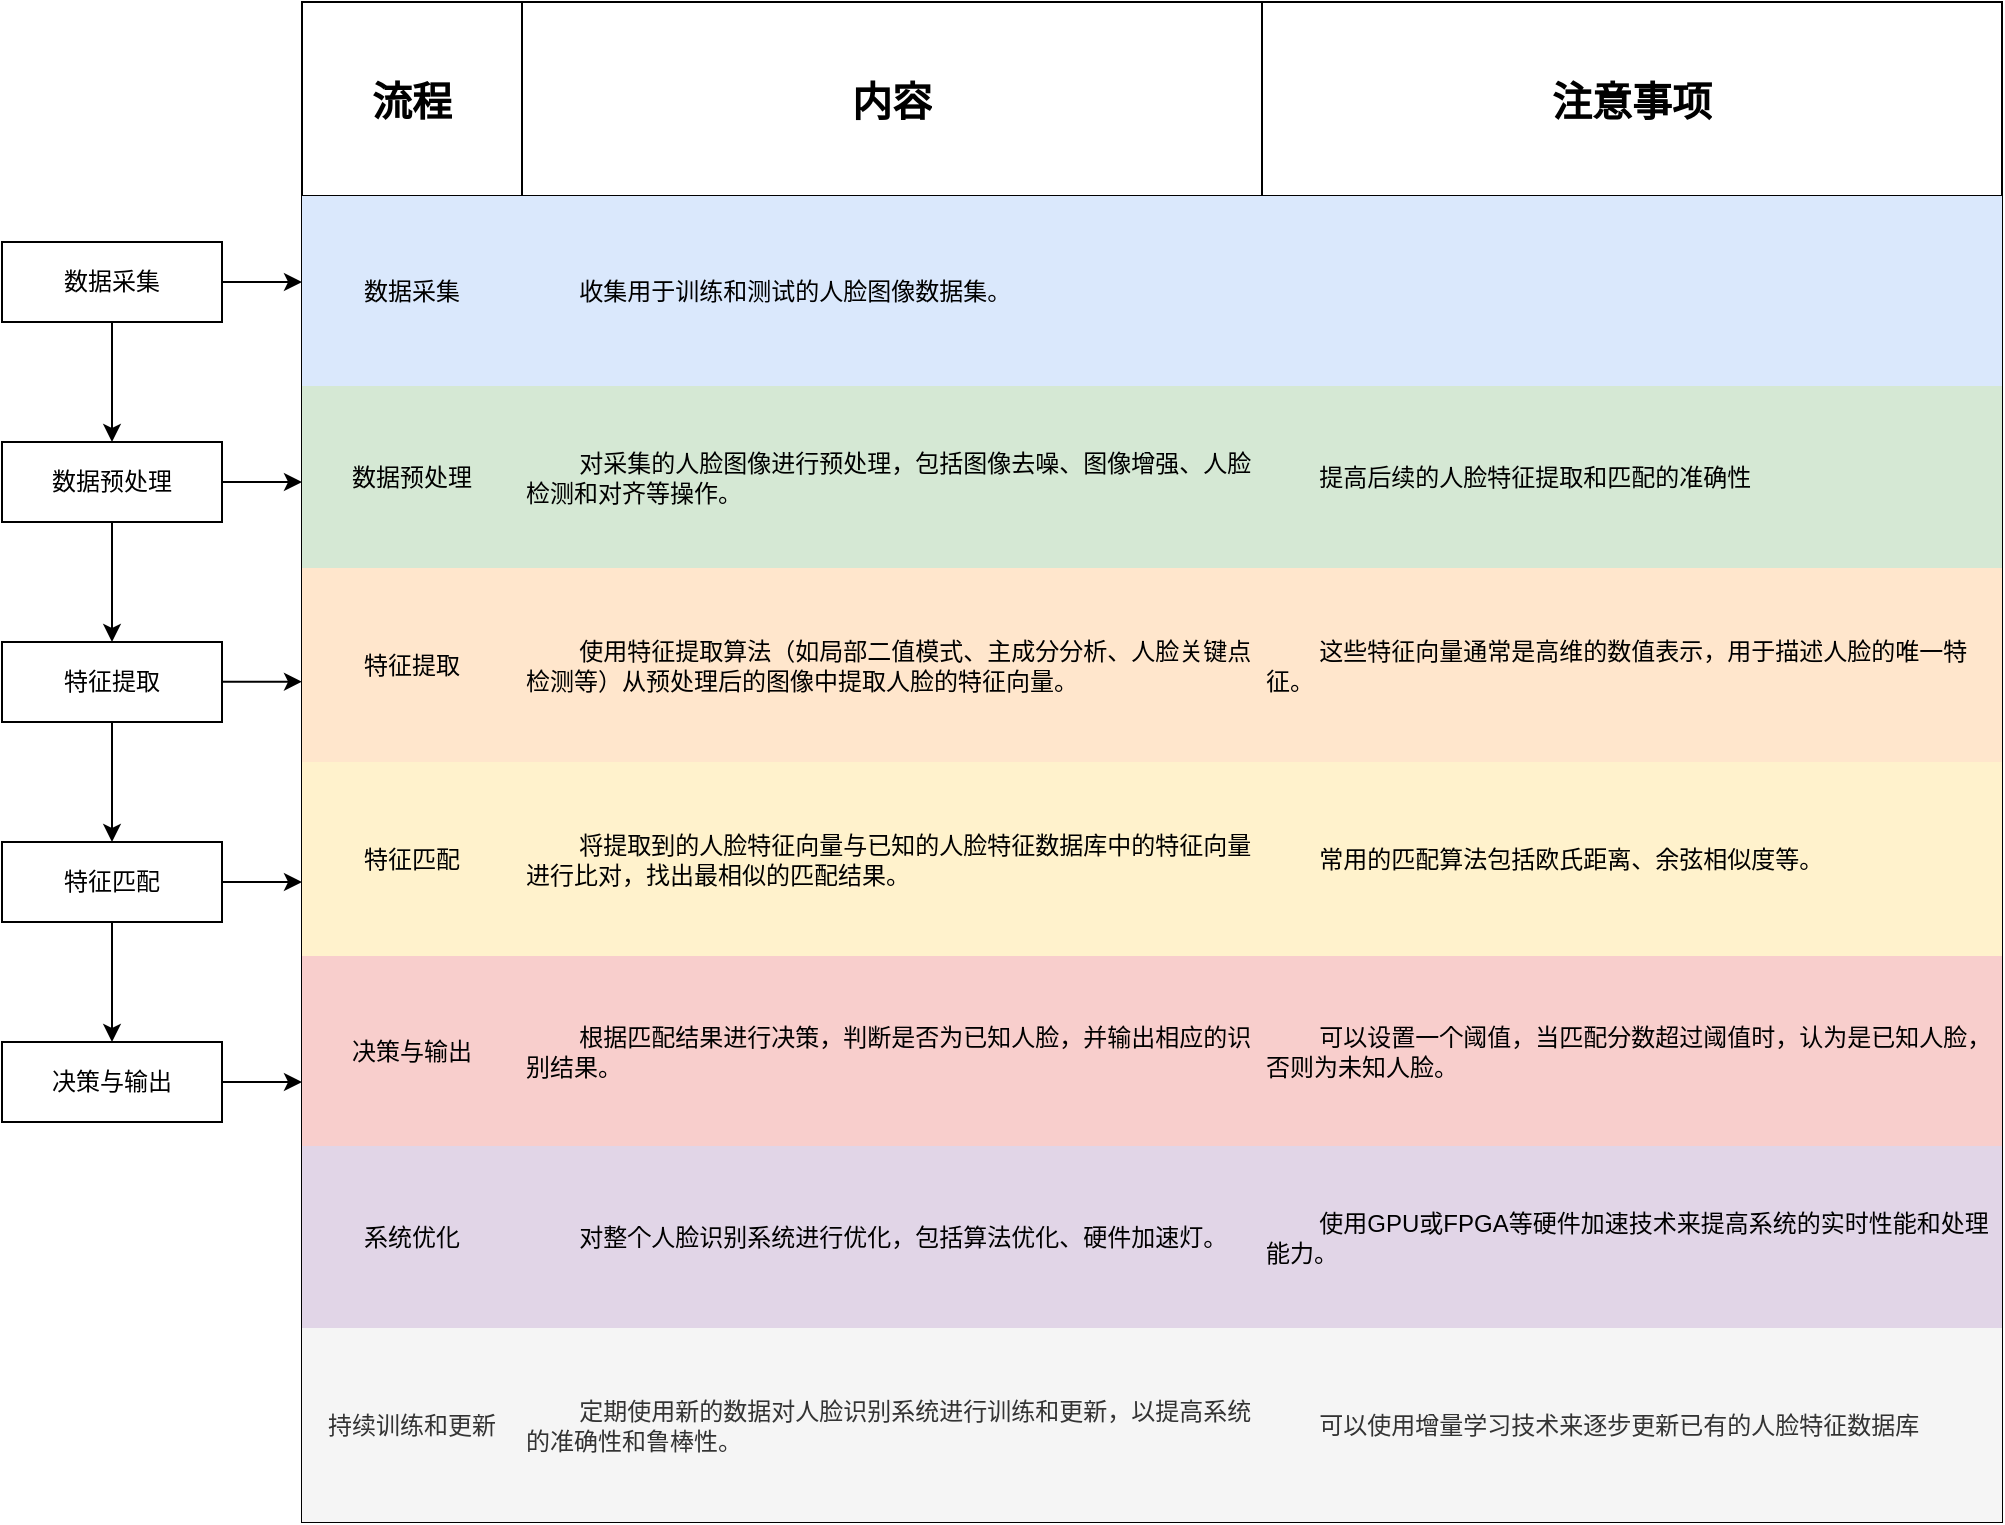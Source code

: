 <mxfile>
    <diagram id="bdO_ZmlPBn13gSDUJsdo" name="工作流程">
        <mxGraphModel dx="625" dy="579" grid="1" gridSize="10" guides="1" tooltips="1" connect="1" arrows="1" fold="1" page="1" pageScale="1" pageWidth="827" pageHeight="1169" background="none" math="0" shadow="0">
            <root>
                <mxCell id="0"/>
                <mxCell id="1" parent="0"/>
                <mxCell id="27" value="" style="shape=table;startSize=0;container=1;collapsible=0;childLayout=tableLayout;strokeWidth=1;movable=0;resizable=0;rotatable=0;deletable=0;editable=0;connectable=0;" parent="1" vertex="1">
                    <mxGeometry x="200" width="850" height="760" as="geometry"/>
                </mxCell>
                <mxCell id="28" value="" style="shape=tableRow;horizontal=0;startSize=0;swimlaneHead=0;swimlaneBody=0;top=0;left=0;bottom=0;right=0;collapsible=0;dropTarget=0;fillColor=none;points=[[0,0.5],[1,0.5]];portConstraint=eastwest;movable=0;resizable=0;rotatable=0;deletable=0;editable=0;connectable=0;" parent="27" vertex="1">
                    <mxGeometry width="850" height="97" as="geometry"/>
                </mxCell>
                <mxCell id="29" value="&lt;b&gt;&lt;font style=&quot;font-size: 20px;&quot;&gt;流程&lt;/font&gt;&lt;/b&gt;" style="shape=partialRectangle;html=1;whiteSpace=wrap;connectable=0;overflow=hidden;fillColor=none;top=0;left=0;bottom=0;right=0;pointerEvents=1;movable=0;resizable=0;rotatable=0;deletable=0;editable=0;" parent="28" vertex="1">
                    <mxGeometry width="110" height="97" as="geometry">
                        <mxRectangle width="110" height="97" as="alternateBounds"/>
                    </mxGeometry>
                </mxCell>
                <mxCell id="30" value="&lt;font style=&quot;font-size: 20px;&quot;&gt;&lt;b&gt;内容&lt;/b&gt;&lt;/font&gt;" style="shape=partialRectangle;html=1;whiteSpace=wrap;connectable=0;overflow=hidden;fillColor=none;top=0;left=0;bottom=0;right=0;pointerEvents=1;movable=0;resizable=0;rotatable=0;deletable=0;editable=0;" parent="28" vertex="1">
                    <mxGeometry x="110" width="370" height="97" as="geometry">
                        <mxRectangle width="370" height="97" as="alternateBounds"/>
                    </mxGeometry>
                </mxCell>
                <mxCell id="110" value="&lt;b&gt;&lt;font style=&quot;font-size: 20px;&quot;&gt;注意事项&lt;/font&gt;&lt;/b&gt;" style="shape=partialRectangle;html=1;whiteSpace=wrap;connectable=0;overflow=hidden;fillColor=none;top=0;left=0;bottom=0;right=0;pointerEvents=1;movable=0;resizable=0;rotatable=0;deletable=0;editable=0;" parent="28" vertex="1">
                    <mxGeometry x="480" width="370" height="97" as="geometry">
                        <mxRectangle width="370" height="97" as="alternateBounds"/>
                    </mxGeometry>
                </mxCell>
                <mxCell id="33" value="" style="shape=tableRow;horizontal=0;startSize=0;swimlaneHead=0;swimlaneBody=0;top=0;left=0;bottom=0;right=0;collapsible=0;dropTarget=0;fillColor=none;points=[[0,0.5],[1,0.5]];portConstraint=eastwest;movable=0;resizable=0;rotatable=0;deletable=0;editable=0;connectable=0;" parent="27" vertex="1">
                    <mxGeometry y="97" width="850" height="95" as="geometry"/>
                </mxCell>
                <mxCell id="34" value="数据采集" style="shape=partialRectangle;html=1;whiteSpace=wrap;connectable=0;overflow=hidden;fillColor=#dae8fc;top=0;left=0;bottom=0;right=0;pointerEvents=1;strokeColor=#6c8ebf;movable=0;resizable=0;rotatable=0;deletable=0;editable=0;" parent="33" vertex="1">
                    <mxGeometry width="110" height="95" as="geometry">
                        <mxRectangle width="110" height="95" as="alternateBounds"/>
                    </mxGeometry>
                </mxCell>
                <mxCell id="35" value="&amp;nbsp; &amp;nbsp; &amp;nbsp; &amp;nbsp; 收集用于训练和测试的人脸图像数据集。" style="shape=partialRectangle;html=1;whiteSpace=wrap;connectable=0;overflow=hidden;fillColor=#dae8fc;top=0;left=0;bottom=0;right=0;pointerEvents=1;align=left;strokeColor=#000000;strokeWidth=1;movable=0;resizable=0;rotatable=0;deletable=0;editable=0;" parent="33" vertex="1">
                    <mxGeometry x="110" width="370" height="95" as="geometry">
                        <mxRectangle width="370" height="95" as="alternateBounds"/>
                    </mxGeometry>
                </mxCell>
                <mxCell id="111" style="shape=partialRectangle;html=1;whiteSpace=wrap;connectable=0;overflow=hidden;fillColor=#dae8fc;top=0;left=0;bottom=0;right=0;pointerEvents=1;align=left;strokeColor=#6c8ebf;movable=0;resizable=0;rotatable=0;deletable=0;editable=0;" parent="33" vertex="1">
                    <mxGeometry x="480" width="370" height="95" as="geometry">
                        <mxRectangle width="370" height="95" as="alternateBounds"/>
                    </mxGeometry>
                </mxCell>
                <mxCell id="38" value="" style="shape=tableRow;horizontal=0;startSize=0;swimlaneHead=0;swimlaneBody=0;top=0;left=0;bottom=0;right=0;collapsible=0;dropTarget=0;fillColor=#d5e8d4;points=[[0,0.5],[1,0.5]];portConstraint=eastwest;strokeColor=#82b366;movable=0;resizable=0;rotatable=0;deletable=0;editable=0;connectable=0;" parent="27" vertex="1">
                    <mxGeometry y="192" width="850" height="91" as="geometry"/>
                </mxCell>
                <mxCell id="39" value="数据预处理" style="shape=partialRectangle;html=1;whiteSpace=wrap;connectable=0;overflow=hidden;fillColor=none;top=0;left=0;bottom=0;right=0;pointerEvents=1;movable=0;resizable=0;rotatable=0;deletable=0;editable=0;" parent="38" vertex="1">
                    <mxGeometry width="110" height="91" as="geometry">
                        <mxRectangle width="110" height="91" as="alternateBounds"/>
                    </mxGeometry>
                </mxCell>
                <mxCell id="40" value="&amp;nbsp; &amp;nbsp; &amp;nbsp; &amp;nbsp; 对采集的人脸图像进行预处理，包括图像去噪、图像增强、人脸检测和对齐等操作。" style="shape=partialRectangle;html=1;whiteSpace=wrap;connectable=0;overflow=hidden;fillColor=none;top=0;left=0;bottom=0;right=0;pointerEvents=1;align=left;movable=0;resizable=0;rotatable=0;deletable=0;editable=0;" parent="38" vertex="1">
                    <mxGeometry x="110" width="370" height="91" as="geometry">
                        <mxRectangle width="370" height="91" as="alternateBounds"/>
                    </mxGeometry>
                </mxCell>
                <mxCell id="112" value="&lt;div style=&quot;&quot;&gt;&lt;span style=&quot;background-color: initial;&quot;&gt;&amp;nbsp; &amp;nbsp; &amp;nbsp; &amp;nbsp; 提高后续的人脸特征提取和匹配的准确性&lt;/span&gt;&lt;/div&gt;" style="shape=partialRectangle;html=1;whiteSpace=wrap;connectable=0;overflow=hidden;fillColor=#d5e8d4;top=0;left=0;bottom=0;right=0;pointerEvents=1;align=left;strokeColor=#82b366;movable=0;resizable=0;rotatable=0;deletable=0;editable=0;" parent="38" vertex="1">
                    <mxGeometry x="480" width="370" height="91" as="geometry">
                        <mxRectangle width="370" height="91" as="alternateBounds"/>
                    </mxGeometry>
                </mxCell>
                <mxCell id="43" value="" style="shape=tableRow;horizontal=0;startSize=0;swimlaneHead=0;swimlaneBody=0;top=0;left=0;bottom=0;right=0;collapsible=0;dropTarget=0;fillColor=none;points=[[0,0.5],[1,0.5]];portConstraint=eastwest;movable=0;resizable=0;rotatable=0;deletable=0;editable=0;connectable=0;" parent="27" vertex="1">
                    <mxGeometry y="283" width="850" height="97" as="geometry"/>
                </mxCell>
                <mxCell id="44" value="特征提取" style="shape=partialRectangle;html=1;whiteSpace=wrap;connectable=0;overflow=hidden;fillColor=#ffe6cc;top=0;left=0;bottom=0;right=0;pointerEvents=1;strokeColor=#d79b00;movable=0;resizable=0;rotatable=0;deletable=0;editable=0;" parent="43" vertex="1">
                    <mxGeometry width="110" height="97" as="geometry">
                        <mxRectangle width="110" height="97" as="alternateBounds"/>
                    </mxGeometry>
                </mxCell>
                <mxCell id="45" value="&amp;nbsp; &amp;nbsp; &amp;nbsp; &amp;nbsp; 使用特征提取算法（如局部二值模式、主成分分析、人脸关键点检测等）从预处理后的图像中提取人脸的特征向量。" style="shape=partialRectangle;html=1;whiteSpace=wrap;connectable=0;overflow=hidden;fillColor=#ffe6cc;top=0;left=0;bottom=0;right=0;pointerEvents=1;align=left;strokeColor=#d79b00;movable=0;resizable=0;rotatable=0;deletable=0;editable=0;" parent="43" vertex="1">
                    <mxGeometry x="110" width="370" height="97" as="geometry">
                        <mxRectangle width="370" height="97" as="alternateBounds"/>
                    </mxGeometry>
                </mxCell>
                <mxCell id="113" value="&amp;nbsp; &amp;nbsp; &amp;nbsp; &amp;nbsp; 这些特征向量通常是高维的数值表示，用于描述人脸的唯一特征。" style="shape=partialRectangle;html=1;whiteSpace=wrap;connectable=0;overflow=hidden;fillColor=#ffe6cc;top=0;left=0;bottom=0;right=0;pointerEvents=1;align=left;strokeColor=#d79b00;movable=0;resizable=0;rotatable=0;deletable=0;editable=0;" parent="43" vertex="1">
                    <mxGeometry x="480" width="370" height="97" as="geometry">
                        <mxRectangle width="370" height="97" as="alternateBounds"/>
                    </mxGeometry>
                </mxCell>
                <mxCell id="48" value="" style="shape=tableRow;horizontal=0;startSize=0;swimlaneHead=0;swimlaneBody=0;top=0;left=0;bottom=0;right=0;collapsible=0;dropTarget=0;fillColor=none;points=[[0,0.5],[1,0.5]];portConstraint=eastwest;movable=0;resizable=0;rotatable=0;deletable=0;editable=0;connectable=0;" parent="27" vertex="1">
                    <mxGeometry y="380" width="850" height="97" as="geometry"/>
                </mxCell>
                <mxCell id="49" value="特征匹配" style="shape=partialRectangle;html=1;whiteSpace=wrap;connectable=0;overflow=hidden;fillColor=#fff2cc;top=0;left=0;bottom=0;right=0;pointerEvents=1;strokeColor=#d6b656;movable=0;resizable=0;rotatable=0;deletable=0;editable=0;" parent="48" vertex="1">
                    <mxGeometry width="110" height="97" as="geometry">
                        <mxRectangle width="110" height="97" as="alternateBounds"/>
                    </mxGeometry>
                </mxCell>
                <mxCell id="114" value="&amp;nbsp; &amp;nbsp; &amp;nbsp; &amp;nbsp; 将提取到的人脸特征向量与已知的人脸特征数据库中的特征向量进行比对，找出最相似的匹配结果。" style="shape=partialRectangle;html=1;whiteSpace=wrap;connectable=0;overflow=hidden;fillColor=#fff2cc;top=0;left=0;bottom=0;right=0;pointerEvents=1;align=left;strokeColor=#d6b656;movable=0;resizable=0;rotatable=0;deletable=0;editable=0;" parent="48" vertex="1">
                    <mxGeometry x="110" width="370" height="97" as="geometry">
                        <mxRectangle width="370" height="97" as="alternateBounds"/>
                    </mxGeometry>
                </mxCell>
                <mxCell id="50" value="&amp;nbsp; &amp;nbsp; &amp;nbsp; &amp;nbsp; 常用的匹配算法包括欧氏距离、余弦相似度等。" style="shape=partialRectangle;html=1;whiteSpace=wrap;connectable=0;overflow=hidden;fillColor=#fff2cc;top=0;left=0;bottom=0;right=0;pointerEvents=1;align=left;strokeColor=#d6b656;movable=0;resizable=0;rotatable=0;deletable=0;editable=0;" parent="48" vertex="1">
                    <mxGeometry x="480" width="370" height="97" as="geometry">
                        <mxRectangle width="370" height="97" as="alternateBounds"/>
                    </mxGeometry>
                </mxCell>
                <mxCell id="53" value="" style="shape=tableRow;horizontal=0;startSize=0;swimlaneHead=0;swimlaneBody=0;top=0;left=0;bottom=0;right=0;collapsible=0;dropTarget=0;fillColor=none;points=[[0,0.5],[1,0.5]];portConstraint=eastwest;movable=0;resizable=0;rotatable=0;deletable=0;editable=0;connectable=0;" parent="27" vertex="1">
                    <mxGeometry y="477" width="850" height="95" as="geometry"/>
                </mxCell>
                <mxCell id="54" value="决策与输出" style="shape=partialRectangle;html=1;whiteSpace=wrap;connectable=0;overflow=hidden;fillColor=#f8cecc;top=0;left=0;bottom=0;right=0;pointerEvents=1;strokeColor=#b85450;movable=0;resizable=0;rotatable=0;deletable=0;editable=0;" parent="53" vertex="1">
                    <mxGeometry width="110" height="95" as="geometry">
                        <mxRectangle width="110" height="95" as="alternateBounds"/>
                    </mxGeometry>
                </mxCell>
                <mxCell id="55" value="&amp;nbsp; &amp;nbsp; &amp;nbsp; &amp;nbsp; 根据匹配结果进行决策，判断是否为已知人脸，并输出相应的识别结果。" style="shape=partialRectangle;html=1;whiteSpace=wrap;connectable=0;overflow=hidden;fillColor=#f8cecc;top=0;left=0;bottom=0;right=0;pointerEvents=1;align=left;strokeColor=#b85450;movable=0;resizable=0;rotatable=0;deletable=0;editable=0;" parent="53" vertex="1">
                    <mxGeometry x="110" width="370" height="95" as="geometry">
                        <mxRectangle width="370" height="95" as="alternateBounds"/>
                    </mxGeometry>
                </mxCell>
                <mxCell id="115" value="&amp;nbsp; &amp;nbsp; &amp;nbsp; &amp;nbsp; 可以设置一个阈值，当匹配分数超过阈值时，认为是已知人脸，否则为未知人脸。" style="shape=partialRectangle;html=1;whiteSpace=wrap;connectable=0;overflow=hidden;fillColor=#f8cecc;top=0;left=0;bottom=0;right=0;pointerEvents=1;align=left;strokeColor=#b85450;movable=0;resizable=0;rotatable=0;deletable=0;editable=0;" parent="53" vertex="1">
                    <mxGeometry x="480" width="370" height="95" as="geometry">
                        <mxRectangle width="370" height="95" as="alternateBounds"/>
                    </mxGeometry>
                </mxCell>
                <mxCell id="58" value="" style="shape=tableRow;horizontal=0;startSize=0;swimlaneHead=0;swimlaneBody=0;top=0;left=0;bottom=0;right=0;collapsible=0;dropTarget=0;fillColor=none;points=[[0,0.5],[1,0.5]];portConstraint=eastwest;movable=0;resizable=0;rotatable=0;deletable=0;editable=0;connectable=0;" parent="27" vertex="1">
                    <mxGeometry y="572" width="850" height="91" as="geometry"/>
                </mxCell>
                <mxCell id="59" value="系统优化" style="shape=partialRectangle;html=1;whiteSpace=wrap;connectable=0;overflow=hidden;fillColor=#e1d5e7;top=0;left=0;bottom=0;right=0;pointerEvents=1;strokeColor=#9673a6;movable=0;resizable=0;rotatable=0;deletable=0;editable=0;" parent="58" vertex="1">
                    <mxGeometry width="110" height="91" as="geometry">
                        <mxRectangle width="110" height="91" as="alternateBounds"/>
                    </mxGeometry>
                </mxCell>
                <mxCell id="60" value="&amp;nbsp; &amp;nbsp; &amp;nbsp; &amp;nbsp; 对整个人脸识别系统进行优化，包括算法优化、硬件加速灯。" style="shape=partialRectangle;html=1;whiteSpace=wrap;connectable=0;overflow=hidden;fillColor=#e1d5e7;top=0;left=0;bottom=0;right=0;pointerEvents=1;align=left;strokeColor=#9673a6;movable=0;resizable=0;rotatable=0;deletable=0;editable=0;" parent="58" vertex="1">
                    <mxGeometry x="110" width="370" height="91" as="geometry">
                        <mxRectangle width="370" height="91" as="alternateBounds"/>
                    </mxGeometry>
                </mxCell>
                <mxCell id="116" value="&amp;nbsp; &amp;nbsp; &amp;nbsp; &amp;nbsp; 使用GPU或FPGA等硬件加速技术来提高系统的实时性能和处理能力。" style="shape=partialRectangle;html=1;whiteSpace=wrap;connectable=0;overflow=hidden;fillColor=#e1d5e7;top=0;left=0;bottom=0;right=0;pointerEvents=1;align=left;strokeColor=#9673a6;movable=0;resizable=0;rotatable=0;deletable=0;editable=0;" parent="58" vertex="1">
                    <mxGeometry x="480" width="370" height="91" as="geometry">
                        <mxRectangle width="370" height="91" as="alternateBounds"/>
                    </mxGeometry>
                </mxCell>
                <mxCell id="104" style="shape=tableRow;horizontal=0;startSize=0;swimlaneHead=0;swimlaneBody=0;top=0;left=0;bottom=0;right=0;collapsible=0;dropTarget=0;fillColor=none;points=[[0,0.5],[1,0.5]];portConstraint=eastwest;movable=0;resizable=0;rotatable=0;deletable=0;editable=0;connectable=0;" parent="27" vertex="1">
                    <mxGeometry y="663" width="850" height="97" as="geometry"/>
                </mxCell>
                <mxCell id="105" value="持续训练和更新" style="shape=partialRectangle;html=1;whiteSpace=wrap;connectable=0;overflow=hidden;fillColor=#f5f5f5;top=0;left=0;bottom=0;right=0;pointerEvents=1;fontColor=#333333;strokeColor=#666666;movable=0;resizable=0;rotatable=0;deletable=0;editable=0;" parent="104" vertex="1">
                    <mxGeometry width="110" height="97" as="geometry">
                        <mxRectangle width="110" height="97" as="alternateBounds"/>
                    </mxGeometry>
                </mxCell>
                <mxCell id="106" value="&amp;nbsp; &amp;nbsp; &amp;nbsp; &amp;nbsp; 定期使用新的数据对人脸识别系统进行训练和更新，以提高系统的准确性和鲁棒性。" style="shape=partialRectangle;html=1;whiteSpace=wrap;connectable=0;overflow=hidden;fillColor=#f5f5f5;top=0;left=0;bottom=0;right=0;pointerEvents=1;align=left;fontColor=#333333;strokeColor=#666666;movable=0;resizable=0;rotatable=0;deletable=0;editable=0;" parent="104" vertex="1">
                    <mxGeometry x="110" width="370" height="97" as="geometry">
                        <mxRectangle width="370" height="97" as="alternateBounds"/>
                    </mxGeometry>
                </mxCell>
                <mxCell id="117" value="&amp;nbsp; &amp;nbsp; &amp;nbsp; &amp;nbsp; 可以使用增量学习技术来逐步更新已有的人脸特征数据库" style="shape=partialRectangle;html=1;whiteSpace=wrap;connectable=0;overflow=hidden;fillColor=#f5f5f5;top=0;left=0;bottom=0;right=0;pointerEvents=1;align=left;fontColor=#333333;strokeColor=#666666;movable=0;resizable=0;rotatable=0;deletable=0;editable=0;" parent="104" vertex="1">
                    <mxGeometry x="480" width="370" height="97" as="geometry">
                        <mxRectangle width="370" height="97" as="alternateBounds"/>
                    </mxGeometry>
                </mxCell>
                <mxCell id="118" value="" style="group;movable=0;resizable=0;rotatable=0;deletable=0;editable=0;connectable=0;" parent="1" vertex="1" connectable="0">
                    <mxGeometry x="50" y="120" width="110" height="440" as="geometry"/>
                </mxCell>
                <mxCell id="2" value="数据采集" style="rounded=0;whiteSpace=wrap;html=1;movable=0;resizable=0;rotatable=0;deletable=0;editable=0;connectable=0;" parent="118" vertex="1">
                    <mxGeometry width="110" height="40" as="geometry"/>
                </mxCell>
                <mxCell id="3" value="数据预处理" style="rounded=0;whiteSpace=wrap;html=1;movable=0;resizable=0;rotatable=0;deletable=0;editable=0;connectable=0;" parent="118" vertex="1">
                    <mxGeometry y="100" width="110" height="40" as="geometry"/>
                </mxCell>
                <mxCell id="4" value="" style="edgeStyle=none;html=1;movable=0;resizable=0;rotatable=0;deletable=0;editable=0;connectable=0;" parent="118" source="2" target="3" edge="1">
                    <mxGeometry relative="1" as="geometry"/>
                </mxCell>
                <mxCell id="5" value="特征提取" style="rounded=0;whiteSpace=wrap;html=1;movable=0;resizable=0;rotatable=0;deletable=0;editable=0;connectable=0;" parent="118" vertex="1">
                    <mxGeometry y="200" width="110" height="40" as="geometry"/>
                </mxCell>
                <mxCell id="6" value="" style="edgeStyle=none;html=1;movable=0;resizable=0;rotatable=0;deletable=0;editable=0;connectable=0;" parent="118" source="3" target="5" edge="1">
                    <mxGeometry relative="1" as="geometry"/>
                </mxCell>
                <mxCell id="7" value="特征匹配" style="rounded=0;whiteSpace=wrap;html=1;movable=0;resizable=0;rotatable=0;deletable=0;editable=0;connectable=0;" parent="118" vertex="1">
                    <mxGeometry y="300" width="110" height="40" as="geometry"/>
                </mxCell>
                <mxCell id="8" value="" style="edgeStyle=none;html=1;movable=0;resizable=0;rotatable=0;deletable=0;editable=0;connectable=0;" parent="118" source="5" target="7" edge="1">
                    <mxGeometry relative="1" as="geometry"/>
                </mxCell>
                <mxCell id="9" value="决策与输出" style="rounded=0;whiteSpace=wrap;html=1;movable=0;resizable=0;rotatable=0;deletable=0;editable=0;connectable=0;" parent="118" vertex="1">
                    <mxGeometry y="400" width="110" height="40" as="geometry"/>
                </mxCell>
                <mxCell id="10" value="" style="edgeStyle=none;html=1;movable=0;resizable=0;rotatable=0;deletable=0;editable=0;connectable=0;" parent="118" source="7" target="9" edge="1">
                    <mxGeometry relative="1" as="geometry"/>
                </mxCell>
                <mxCell id="119" value="" style="endArrow=classic;html=1;entryX=0;entryY=0.453;entryDx=0;entryDy=0;entryPerimeter=0;movable=0;resizable=0;rotatable=0;deletable=0;editable=0;connectable=0;" parent="1" target="33" edge="1">
                    <mxGeometry width="50" height="50" relative="1" as="geometry">
                        <mxPoint x="160" y="140" as="sourcePoint"/>
                        <mxPoint x="210" y="90" as="targetPoint"/>
                    </mxGeometry>
                </mxCell>
                <mxCell id="120" value="" style="endArrow=classic;html=1;entryX=0;entryY=0.453;entryDx=0;entryDy=0;entryPerimeter=0;movable=0;resizable=0;rotatable=0;deletable=0;editable=0;connectable=0;" parent="1" edge="1">
                    <mxGeometry width="50" height="50" relative="1" as="geometry">
                        <mxPoint x="160" y="240" as="sourcePoint"/>
                        <mxPoint x="200" y="240.035" as="targetPoint"/>
                    </mxGeometry>
                </mxCell>
                <mxCell id="121" value="" style="endArrow=classic;html=1;entryX=0;entryY=0.453;entryDx=0;entryDy=0;entryPerimeter=0;movable=0;resizable=0;rotatable=0;deletable=0;editable=0;connectable=0;" parent="1" edge="1">
                    <mxGeometry width="50" height="50" relative="1" as="geometry">
                        <mxPoint x="160" y="339.83" as="sourcePoint"/>
                        <mxPoint x="200" y="339.865" as="targetPoint"/>
                    </mxGeometry>
                </mxCell>
                <mxCell id="122" value="" style="endArrow=classic;html=1;entryX=0;entryY=0.453;entryDx=0;entryDy=0;entryPerimeter=0;movable=0;resizable=0;rotatable=0;deletable=0;editable=0;connectable=0;" parent="1" edge="1">
                    <mxGeometry width="50" height="50" relative="1" as="geometry">
                        <mxPoint x="160" y="440.0" as="sourcePoint"/>
                        <mxPoint x="200" y="440.035" as="targetPoint"/>
                    </mxGeometry>
                </mxCell>
                <mxCell id="123" value="" style="endArrow=classic;html=1;entryX=0;entryY=0.453;entryDx=0;entryDy=0;entryPerimeter=0;movable=0;resizable=0;rotatable=0;deletable=0;editable=0;connectable=0;" parent="1" edge="1">
                    <mxGeometry width="50" height="50" relative="1" as="geometry">
                        <mxPoint x="160" y="540" as="sourcePoint"/>
                        <mxPoint x="200" y="540.035" as="targetPoint"/>
                    </mxGeometry>
                </mxCell>
            </root>
        </mxGraphModel>
    </diagram>
    <diagram id="_R_lV9YsVLnfF47VZvS_" name="原理图">
        <mxGraphModel dx="625" dy="579" grid="1" gridSize="10" guides="1" tooltips="1" connect="1" arrows="1" fold="1" page="1" pageScale="1" pageWidth="827" pageHeight="1169" math="0" shadow="0">
            <root>
                <mxCell id="0"/>
                <mxCell id="1" parent="0"/>
                <mxCell id="PQQZRL-Dx55m8A6esvLJ-10" value="" style="group;movable=0;resizable=0;rotatable=0;deletable=0;editable=0;connectable=0;" parent="1" vertex="1" connectable="0">
                    <mxGeometry x="40" width="680" height="440" as="geometry"/>
                </mxCell>
                <mxCell id="rX7PMhzwUXEM9qm4jWY1-40" value="" style="rounded=0;whiteSpace=wrap;html=1;strokeColor=#d6b656;fontFamily=Helvetica;fontSize=12;fillColor=#fff2cc;" parent="PQQZRL-Dx55m8A6esvLJ-10" vertex="1">
                    <mxGeometry x="160" width="400" height="400" as="geometry"/>
                </mxCell>
                <mxCell id="rX7PMhzwUXEM9qm4jWY1-1" value="OV5640" style="rounded=0;whiteSpace=wrap;html=1;fillColor=#d5e8d4;strokeColor=#82b366;" parent="PQQZRL-Dx55m8A6esvLJ-10" vertex="1">
                    <mxGeometry y="160" width="80" height="40" as="geometry"/>
                </mxCell>
                <mxCell id="rX7PMhzwUXEM9qm4jWY1-2" value="OV5640驱动" style="rounded=0;whiteSpace=wrap;html=1;fillColor=#f8cecc;strokeColor=#b85450;" parent="PQQZRL-Dx55m8A6esvLJ-10" vertex="1">
                    <mxGeometry x="200" y="160" width="80" height="40" as="geometry"/>
                </mxCell>
                <mxCell id="rX7PMhzwUXEM9qm4jWY1-4" value="" style="endArrow=classic;startArrow=classic;html=1;fontFamily=Helvetica;fontSize=12;fontColor=default;entryX=0;entryY=0.25;entryDx=0;entryDy=0;exitX=1;exitY=0.25;exitDx=0;exitDy=0;" parent="PQQZRL-Dx55m8A6esvLJ-10" source="rX7PMhzwUXEM9qm4jWY1-1" target="rX7PMhzwUXEM9qm4jWY1-2" edge="1">
                    <mxGeometry width="50" height="50" relative="1" as="geometry">
                        <mxPoint x="130" y="210" as="sourcePoint"/>
                        <mxPoint x="180" y="160" as="targetPoint"/>
                    </mxGeometry>
                </mxCell>
                <mxCell id="rX7PMhzwUXEM9qm4jWY1-5" value="IIC配置" style="edgeLabel;html=1;align=center;verticalAlign=middle;resizable=0;points=[];fontSize=12;fontFamily=Helvetica;fontColor=default;" parent="rX7PMhzwUXEM9qm4jWY1-4" vertex="1" connectable="0">
                    <mxGeometry x="0.17" y="1" relative="1" as="geometry">
                        <mxPoint x="-7" as="offset"/>
                    </mxGeometry>
                </mxCell>
                <mxCell id="rX7PMhzwUXEM9qm4jWY1-6" value="" style="endArrow=classic;html=1;fontFamily=Helvetica;fontSize=12;fontColor=default;exitX=1;exitY=0.75;exitDx=0;exitDy=0;entryX=0;entryY=0.75;entryDx=0;entryDy=0;" parent="PQQZRL-Dx55m8A6esvLJ-10" source="rX7PMhzwUXEM9qm4jWY1-1" target="rX7PMhzwUXEM9qm4jWY1-2" edge="1">
                    <mxGeometry width="50" height="50" relative="1" as="geometry">
                        <mxPoint x="150" y="240" as="sourcePoint"/>
                        <mxPoint x="170" y="210" as="targetPoint"/>
                    </mxGeometry>
                </mxCell>
                <mxCell id="rX7PMhzwUXEM9qm4jWY1-7" value="图像数据" style="edgeLabel;html=1;align=center;verticalAlign=middle;resizable=0;points=[];fontSize=12;fontFamily=Helvetica;fontColor=default;" parent="rX7PMhzwUXEM9qm4jWY1-6" vertex="1" connectable="0">
                    <mxGeometry x="0.21" y="1" relative="1" as="geometry">
                        <mxPoint x="-9" as="offset"/>
                    </mxGeometry>
                </mxCell>
                <mxCell id="rX7PMhzwUXEM9qm4jWY1-8" value="时钟模块" style="rounded=0;whiteSpace=wrap;html=1;" parent="PQQZRL-Dx55m8A6esvLJ-10" vertex="1">
                    <mxGeometry x="320" y="40" width="80" height="40" as="geometry"/>
                </mxCell>
                <mxCell id="rX7PMhzwUXEM9qm4jWY1-10" value="" style="endArrow=classic;html=1;fontFamily=Helvetica;fontSize=12;fontColor=default;entryX=0.5;entryY=0;entryDx=0;entryDy=0;fillColor=#dae8fc;strokeColor=#6c8ebf;" parent="PQQZRL-Dx55m8A6esvLJ-10" target="rX7PMhzwUXEM9qm4jWY1-2" edge="1">
                    <mxGeometry width="50" height="50" relative="1" as="geometry">
                        <mxPoint x="240" y="120" as="sourcePoint"/>
                        <mxPoint x="290" y="90" as="targetPoint"/>
                    </mxGeometry>
                </mxCell>
                <mxCell id="rX7PMhzwUXEM9qm4jWY1-11" value="图像分辨率设置模块" style="rounded=0;whiteSpace=wrap;html=1;" parent="PQQZRL-Dx55m8A6esvLJ-10" vertex="1">
                    <mxGeometry x="200" y="320" width="80" height="40" as="geometry"/>
                </mxCell>
                <mxCell id="rX7PMhzwUXEM9qm4jWY1-13" value="" style="endArrow=classic;html=1;fontFamily=Helvetica;fontSize=12;fontColor=default;entryX=0.25;entryY=1;entryDx=0;entryDy=0;exitX=0.25;exitY=0;exitDx=0;exitDy=0;" parent="PQQZRL-Dx55m8A6esvLJ-10" source="rX7PMhzwUXEM9qm4jWY1-11" target="rX7PMhzwUXEM9qm4jWY1-2" edge="1">
                    <mxGeometry width="50" height="50" relative="1" as="geometry">
                        <mxPoint x="180" y="440" as="sourcePoint"/>
                        <mxPoint x="230" y="390" as="targetPoint"/>
                    </mxGeometry>
                </mxCell>
                <mxCell id="rX7PMhzwUXEM9qm4jWY1-14" value="DDR3控制器" style="rounded=0;whiteSpace=wrap;html=1;" parent="PQQZRL-Dx55m8A6esvLJ-10" vertex="1">
                    <mxGeometry x="440" y="320" width="80" height="40" as="geometry"/>
                </mxCell>
                <mxCell id="rX7PMhzwUXEM9qm4jWY1-17" value="" style="endArrow=none;html=1;fontFamily=Helvetica;fontSize=12;fontColor=default;entryX=0.25;entryY=1;entryDx=0;entryDy=0;strokeColor=#6c8ebf;fillColor=#dae8fc;" parent="PQQZRL-Dx55m8A6esvLJ-10" target="rX7PMhzwUXEM9qm4jWY1-8" edge="1">
                    <mxGeometry width="50" height="50" relative="1" as="geometry">
                        <mxPoint x="340" y="330" as="sourcePoint"/>
                        <mxPoint x="390" y="110" as="targetPoint"/>
                    </mxGeometry>
                </mxCell>
                <mxCell id="rX7PMhzwUXEM9qm4jWY1-29" value="50M" style="edgeLabel;html=1;align=center;verticalAlign=middle;resizable=0;points=[];fontSize=12;fontFamily=Helvetica;fontColor=#004C99;" parent="rX7PMhzwUXEM9qm4jWY1-17" vertex="1" connectable="0">
                    <mxGeometry x="0.83" relative="1" as="geometry">
                        <mxPoint y="22" as="offset"/>
                    </mxGeometry>
                </mxCell>
                <mxCell id="rX7PMhzwUXEM9qm4jWY1-18" value="" style="endArrow=none;html=1;fontFamily=Helvetica;fontSize=12;fontColor=default;fillColor=#dae8fc;strokeColor=#6c8ebf;" parent="PQQZRL-Dx55m8A6esvLJ-10" edge="1">
                    <mxGeometry width="50" height="50" relative="1" as="geometry">
                        <mxPoint x="240" y="120" as="sourcePoint"/>
                        <mxPoint x="340" y="120" as="targetPoint"/>
                    </mxGeometry>
                </mxCell>
                <mxCell id="rX7PMhzwUXEM9qm4jWY1-19" value="" style="endArrow=classic;html=1;fontFamily=Helvetica;fontSize=12;fontColor=default;exitX=1;exitY=0.75;exitDx=0;exitDy=0;entryX=0;entryY=0.75;entryDx=0;entryDy=0;" parent="PQQZRL-Dx55m8A6esvLJ-10" source="rX7PMhzwUXEM9qm4jWY1-11" target="rX7PMhzwUXEM9qm4jWY1-14" edge="1">
                    <mxGeometry width="50" height="50" relative="1" as="geometry">
                        <mxPoint x="290" y="380" as="sourcePoint"/>
                        <mxPoint x="340" y="330" as="targetPoint"/>
                    </mxGeometry>
                </mxCell>
                <mxCell id="rX7PMhzwUXEM9qm4jWY1-26" value="分辨率" style="edgeLabel;html=1;align=center;verticalAlign=middle;resizable=0;points=[];fontSize=12;fontFamily=Helvetica;fontColor=default;" parent="rX7PMhzwUXEM9qm4jWY1-19" vertex="1" connectable="0">
                    <mxGeometry x="-0.104" y="-1" relative="1" as="geometry">
                        <mxPoint as="offset"/>
                    </mxGeometry>
                </mxCell>
                <mxCell id="rX7PMhzwUXEM9qm4jWY1-20" value="" style="endArrow=classic;html=1;fontFamily=Helvetica;fontSize=12;fontColor=default;entryX=0;entryY=0.5;entryDx=0;entryDy=0;" parent="PQQZRL-Dx55m8A6esvLJ-10" target="rX7PMhzwUXEM9qm4jWY1-14" edge="1">
                    <mxGeometry width="50" height="50" relative="1" as="geometry">
                        <mxPoint x="300" y="340" as="sourcePoint"/>
                        <mxPoint x="360" y="200" as="targetPoint"/>
                    </mxGeometry>
                </mxCell>
                <mxCell id="rX7PMhzwUXEM9qm4jWY1-23" value="DDR3" style="rounded=0;whiteSpace=wrap;html=1;fillColor=#d5e8d4;strokeColor=#82b366;" parent="PQQZRL-Dx55m8A6esvLJ-10" vertex="1">
                    <mxGeometry x="440" y="400" width="80" height="40" as="geometry"/>
                </mxCell>
                <mxCell id="rX7PMhzwUXEM9qm4jWY1-24" value="" style="edgeStyle=none;html=1;fontFamily=Helvetica;fontSize=12;fontColor=default;exitX=0.75;exitY=1;exitDx=0;exitDy=0;entryX=0.75;entryY=0;entryDx=0;entryDy=0;" parent="PQQZRL-Dx55m8A6esvLJ-10" source="rX7PMhzwUXEM9qm4jWY1-14" target="rX7PMhzwUXEM9qm4jWY1-23" edge="1">
                    <mxGeometry relative="1" as="geometry"/>
                </mxCell>
                <mxCell id="rX7PMhzwUXEM9qm4jWY1-25" value="" style="endArrow=classic;html=1;fontFamily=Helvetica;fontSize=12;fontColor=default;entryX=0.25;entryY=1;entryDx=0;entryDy=0;exitX=0.25;exitY=0;exitDx=0;exitDy=0;" parent="PQQZRL-Dx55m8A6esvLJ-10" source="rX7PMhzwUXEM9qm4jWY1-23" target="rX7PMhzwUXEM9qm4jWY1-14" edge="1">
                    <mxGeometry width="50" height="50" relative="1" as="geometry">
                        <mxPoint x="430" y="410" as="sourcePoint"/>
                        <mxPoint x="480" y="360" as="targetPoint"/>
                    </mxGeometry>
                </mxCell>
                <mxCell id="rX7PMhzwUXEM9qm4jWY1-28" value="" style="endArrow=classic;html=1;fontFamily=Helvetica;fontSize=12;fontColor=default;entryX=1;entryY=0.25;entryDx=0;entryDy=0;fillColor=#dae8fc;strokeColor=#6c8ebf;" parent="PQQZRL-Dx55m8A6esvLJ-10" target="rX7PMhzwUXEM9qm4jWY1-11" edge="1">
                    <mxGeometry width="50" height="50" relative="1" as="geometry">
                        <mxPoint x="340" y="330" as="sourcePoint"/>
                        <mxPoint x="340" y="280" as="targetPoint"/>
                    </mxGeometry>
                </mxCell>
                <mxCell id="rX7PMhzwUXEM9qm4jWY1-31" value="" style="endArrow=none;html=1;fontFamily=Helvetica;fontSize=12;fontColor=default;entryX=0.75;entryY=1;entryDx=0;entryDy=0;fillColor=#f8cecc;strokeColor=#b85450;exitX=0.55;exitY=0.825;exitDx=0;exitDy=0;exitPerimeter=0;" parent="PQQZRL-Dx55m8A6esvLJ-10" source="rX7PMhzwUXEM9qm4jWY1-40" target="rX7PMhzwUXEM9qm4jWY1-8" edge="1">
                    <mxGeometry width="50" height="50" relative="1" as="geometry">
                        <mxPoint x="380" y="290" as="sourcePoint"/>
                        <mxPoint x="420" y="130" as="targetPoint"/>
                    </mxGeometry>
                </mxCell>
                <mxCell id="rX7PMhzwUXEM9qm4jWY1-33" value="&lt;font color=&quot;#ffb366&quot;&gt;200M&lt;/font&gt;" style="edgeLabel;html=1;align=center;verticalAlign=middle;resizable=0;points=[];fontSize=12;fontFamily=Helvetica;fontColor=default;" parent="rX7PMhzwUXEM9qm4jWY1-31" vertex="1" connectable="0">
                    <mxGeometry x="0.259" y="-1" relative="1" as="geometry">
                        <mxPoint as="offset"/>
                    </mxGeometry>
                </mxCell>
                <mxCell id="rX7PMhzwUXEM9qm4jWY1-32" value="" style="endArrow=classic;html=1;fontFamily=Helvetica;fontSize=12;fontColor=default;entryX=0;entryY=0.25;entryDx=0;entryDy=0;fillColor=#f8cecc;strokeColor=#b85450;exitX=0.55;exitY=0.825;exitDx=0;exitDy=0;exitPerimeter=0;" parent="PQQZRL-Dx55m8A6esvLJ-10" source="rX7PMhzwUXEM9qm4jWY1-40" target="rX7PMhzwUXEM9qm4jWY1-14" edge="1">
                    <mxGeometry width="50" height="50" relative="1" as="geometry">
                        <mxPoint x="380" y="290" as="sourcePoint"/>
                        <mxPoint x="460" y="240" as="targetPoint"/>
                    </mxGeometry>
                </mxCell>
                <mxCell id="rX7PMhzwUXEM9qm4jWY1-34" value="LCD顶层" style="rounded=0;whiteSpace=wrap;html=1;" parent="PQQZRL-Dx55m8A6esvLJ-10" vertex="1">
                    <mxGeometry x="440" y="160" width="80" height="40" as="geometry"/>
                </mxCell>
                <mxCell id="rX7PMhzwUXEM9qm4jWY1-35" value="" style="edgeStyle=none;html=1;fontFamily=Helvetica;fontSize=12;fontColor=default;" parent="PQQZRL-Dx55m8A6esvLJ-10" source="rX7PMhzwUXEM9qm4jWY1-14" target="rX7PMhzwUXEM9qm4jWY1-34" edge="1">
                    <mxGeometry relative="1" as="geometry"/>
                </mxCell>
                <mxCell id="rX7PMhzwUXEM9qm4jWY1-36" value="LCD" style="rounded=0;whiteSpace=wrap;html=1;fillColor=#d5e8d4;strokeColor=#82b366;" parent="PQQZRL-Dx55m8A6esvLJ-10" vertex="1">
                    <mxGeometry x="600" y="160" width="80" height="40" as="geometry"/>
                </mxCell>
                <mxCell id="rX7PMhzwUXEM9qm4jWY1-38" value="" style="endArrow=none;html=1;fontFamily=Helvetica;fontSize=12;fontColor=default;fillColor=#dae8fc;strokeColor=#6c8ebf;" parent="PQQZRL-Dx55m8A6esvLJ-10" edge="1">
                    <mxGeometry width="50" height="50" relative="1" as="geometry">
                        <mxPoint x="340" y="120" as="sourcePoint"/>
                        <mxPoint x="480" y="120" as="targetPoint"/>
                    </mxGeometry>
                </mxCell>
                <mxCell id="rX7PMhzwUXEM9qm4jWY1-39" value="" style="endArrow=classic;html=1;fontFamily=Helvetica;fontSize=12;fontColor=default;entryX=0.5;entryY=0;entryDx=0;entryDy=0;fillColor=#dae8fc;strokeColor=#6c8ebf;" parent="PQQZRL-Dx55m8A6esvLJ-10" target="rX7PMhzwUXEM9qm4jWY1-34" edge="1">
                    <mxGeometry width="50" height="50" relative="1" as="geometry">
                        <mxPoint x="480" y="120" as="sourcePoint"/>
                        <mxPoint x="550" y="30" as="targetPoint"/>
                    </mxGeometry>
                </mxCell>
                <mxCell id="rX7PMhzwUXEM9qm4jWY1-41" value="&lt;font style=&quot;font-size: 20px;&quot;&gt;FPGA&lt;/font&gt;" style="text;html=1;strokeColor=none;fillColor=none;align=center;verticalAlign=middle;whiteSpace=wrap;rounded=0;fontFamily=Helvetica;fontSize=12;fontColor=#004C99;" parent="PQQZRL-Dx55m8A6esvLJ-10" vertex="1">
                    <mxGeometry x="480" y="20" width="60" height="30" as="geometry"/>
                </mxCell>
                <mxCell id="rX7PMhzwUXEM9qm4jWY1-37" value="" style="edgeStyle=none;html=1;fontFamily=Helvetica;fontSize=12;fontColor=default;" parent="PQQZRL-Dx55m8A6esvLJ-10" source="rX7PMhzwUXEM9qm4jWY1-34" target="rX7PMhzwUXEM9qm4jWY1-36" edge="1">
                    <mxGeometry relative="1" as="geometry"/>
                </mxCell>
                <mxCell id="PQQZRL-Dx55m8A6esvLJ-3" value="图像处理" style="rounded=0;whiteSpace=wrap;html=1;" parent="PQQZRL-Dx55m8A6esvLJ-10" vertex="1">
                    <mxGeometry x="270" y="240" width="60" height="40" as="geometry"/>
                </mxCell>
                <mxCell id="PQQZRL-Dx55m8A6esvLJ-6" value="" style="endArrow=none;html=1;entryX=0.5;entryY=1;entryDx=0;entryDy=0;exitX=0.35;exitY=0.85;exitDx=0;exitDy=0;exitPerimeter=0;" parent="PQQZRL-Dx55m8A6esvLJ-10" source="rX7PMhzwUXEM9qm4jWY1-40" target="PQQZRL-Dx55m8A6esvLJ-3" edge="1">
                    <mxGeometry width="50" height="50" relative="1" as="geometry">
                        <mxPoint x="300" y="330" as="sourcePoint"/>
                        <mxPoint x="350" y="280" as="targetPoint"/>
                    </mxGeometry>
                </mxCell>
                <mxCell id="PQQZRL-Dx55m8A6esvLJ-8" value="" style="endArrow=none;html=1;exitX=1;exitY=0.5;exitDx=0;exitDy=0;" parent="PQQZRL-Dx55m8A6esvLJ-10" source="rX7PMhzwUXEM9qm4jWY1-2" edge="1">
                    <mxGeometry width="50" height="50" relative="1" as="geometry">
                        <mxPoint x="280" y="220" as="sourcePoint"/>
                        <mxPoint x="300" y="180" as="targetPoint"/>
                    </mxGeometry>
                </mxCell>
                <mxCell id="PQQZRL-Dx55m8A6esvLJ-9" value="" style="endArrow=classic;html=1;entryX=0.5;entryY=0;entryDx=0;entryDy=0;exitX=0.35;exitY=0.45;exitDx=0;exitDy=0;exitPerimeter=0;" parent="PQQZRL-Dx55m8A6esvLJ-10" source="rX7PMhzwUXEM9qm4jWY1-40" target="PQQZRL-Dx55m8A6esvLJ-3" edge="1">
                    <mxGeometry width="50" height="50" relative="1" as="geometry">
                        <mxPoint x="305" y="180" as="sourcePoint"/>
                        <mxPoint x="360" y="190" as="targetPoint"/>
                    </mxGeometry>
                </mxCell>
            </root>
        </mxGraphModel>
    </diagram>
    <diagram id="dSG_O6Fs3y2tUmx-Ykd9" name="OV5640驱动">
        <mxGraphModel dx="893" dy="704" grid="1" gridSize="10" guides="1" tooltips="1" connect="1" arrows="1" fold="1" page="1" pageScale="1" pageWidth="827" pageHeight="1169" math="0" shadow="0">
            <root>
                <mxCell id="0"/>
                <mxCell id="1" parent="0"/>
            </root>
        </mxGraphModel>
    </diagram>
</mxfile>